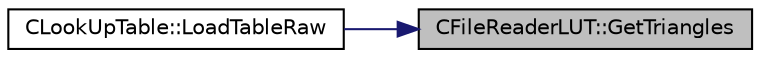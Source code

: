 digraph "CFileReaderLUT::GetTriangles"
{
 // LATEX_PDF_SIZE
  edge [fontname="Helvetica",fontsize="10",labelfontname="Helvetica",labelfontsize="10"];
  node [fontname="Helvetica",fontsize="10",shape=record];
  rankdir="RL";
  Node1 [label="CFileReaderLUT::GetTriangles",height=0.2,width=0.4,color="black", fillcolor="grey75", style="filled", fontcolor="black",tooltip=" "];
  Node1 -> Node2 [dir="back",color="midnightblue",fontsize="10",style="solid",fontname="Helvetica"];
  Node2 [label="CLookUpTable::LoadTableRaw",height=0.2,width=0.4,color="black", fillcolor="white", style="filled",URL="$classCLookUpTable.html#ad11271c57df5e41f5665c181144a2b31",tooltip="read the lookup table from file and store the data."];
}
